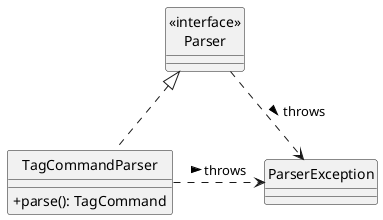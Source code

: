 @startuml
hide circle
skinparam classAttributeIconSize 0

Class "<<interface>>\nParser" as Parser
Class TagCommandParser {
  +parse(): TagCommand
}
Class ParserException

TagCommandParser .up.|> Parser
Parser .right.> ParserException: throws >
TagCommandParser .right.> ParserException: throws >
@enduml
